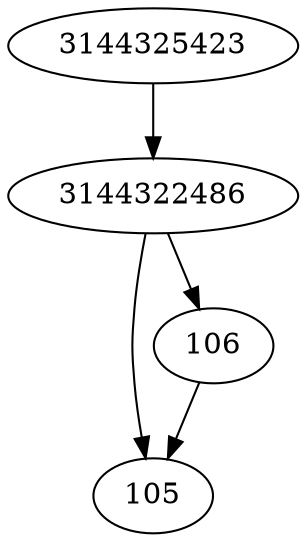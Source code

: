 strict digraph  {
105;
106;
3144322486;
3144325423;
106 -> 105;
3144322486 -> 105;
3144322486 -> 106;
3144325423 -> 3144322486;
}
